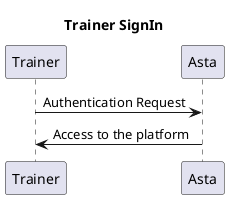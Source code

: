 @startuml
title Trainer SignIn
Trainer -> Asta: Authentication Request
Asta -> Trainer: Access to the platform
@enduml